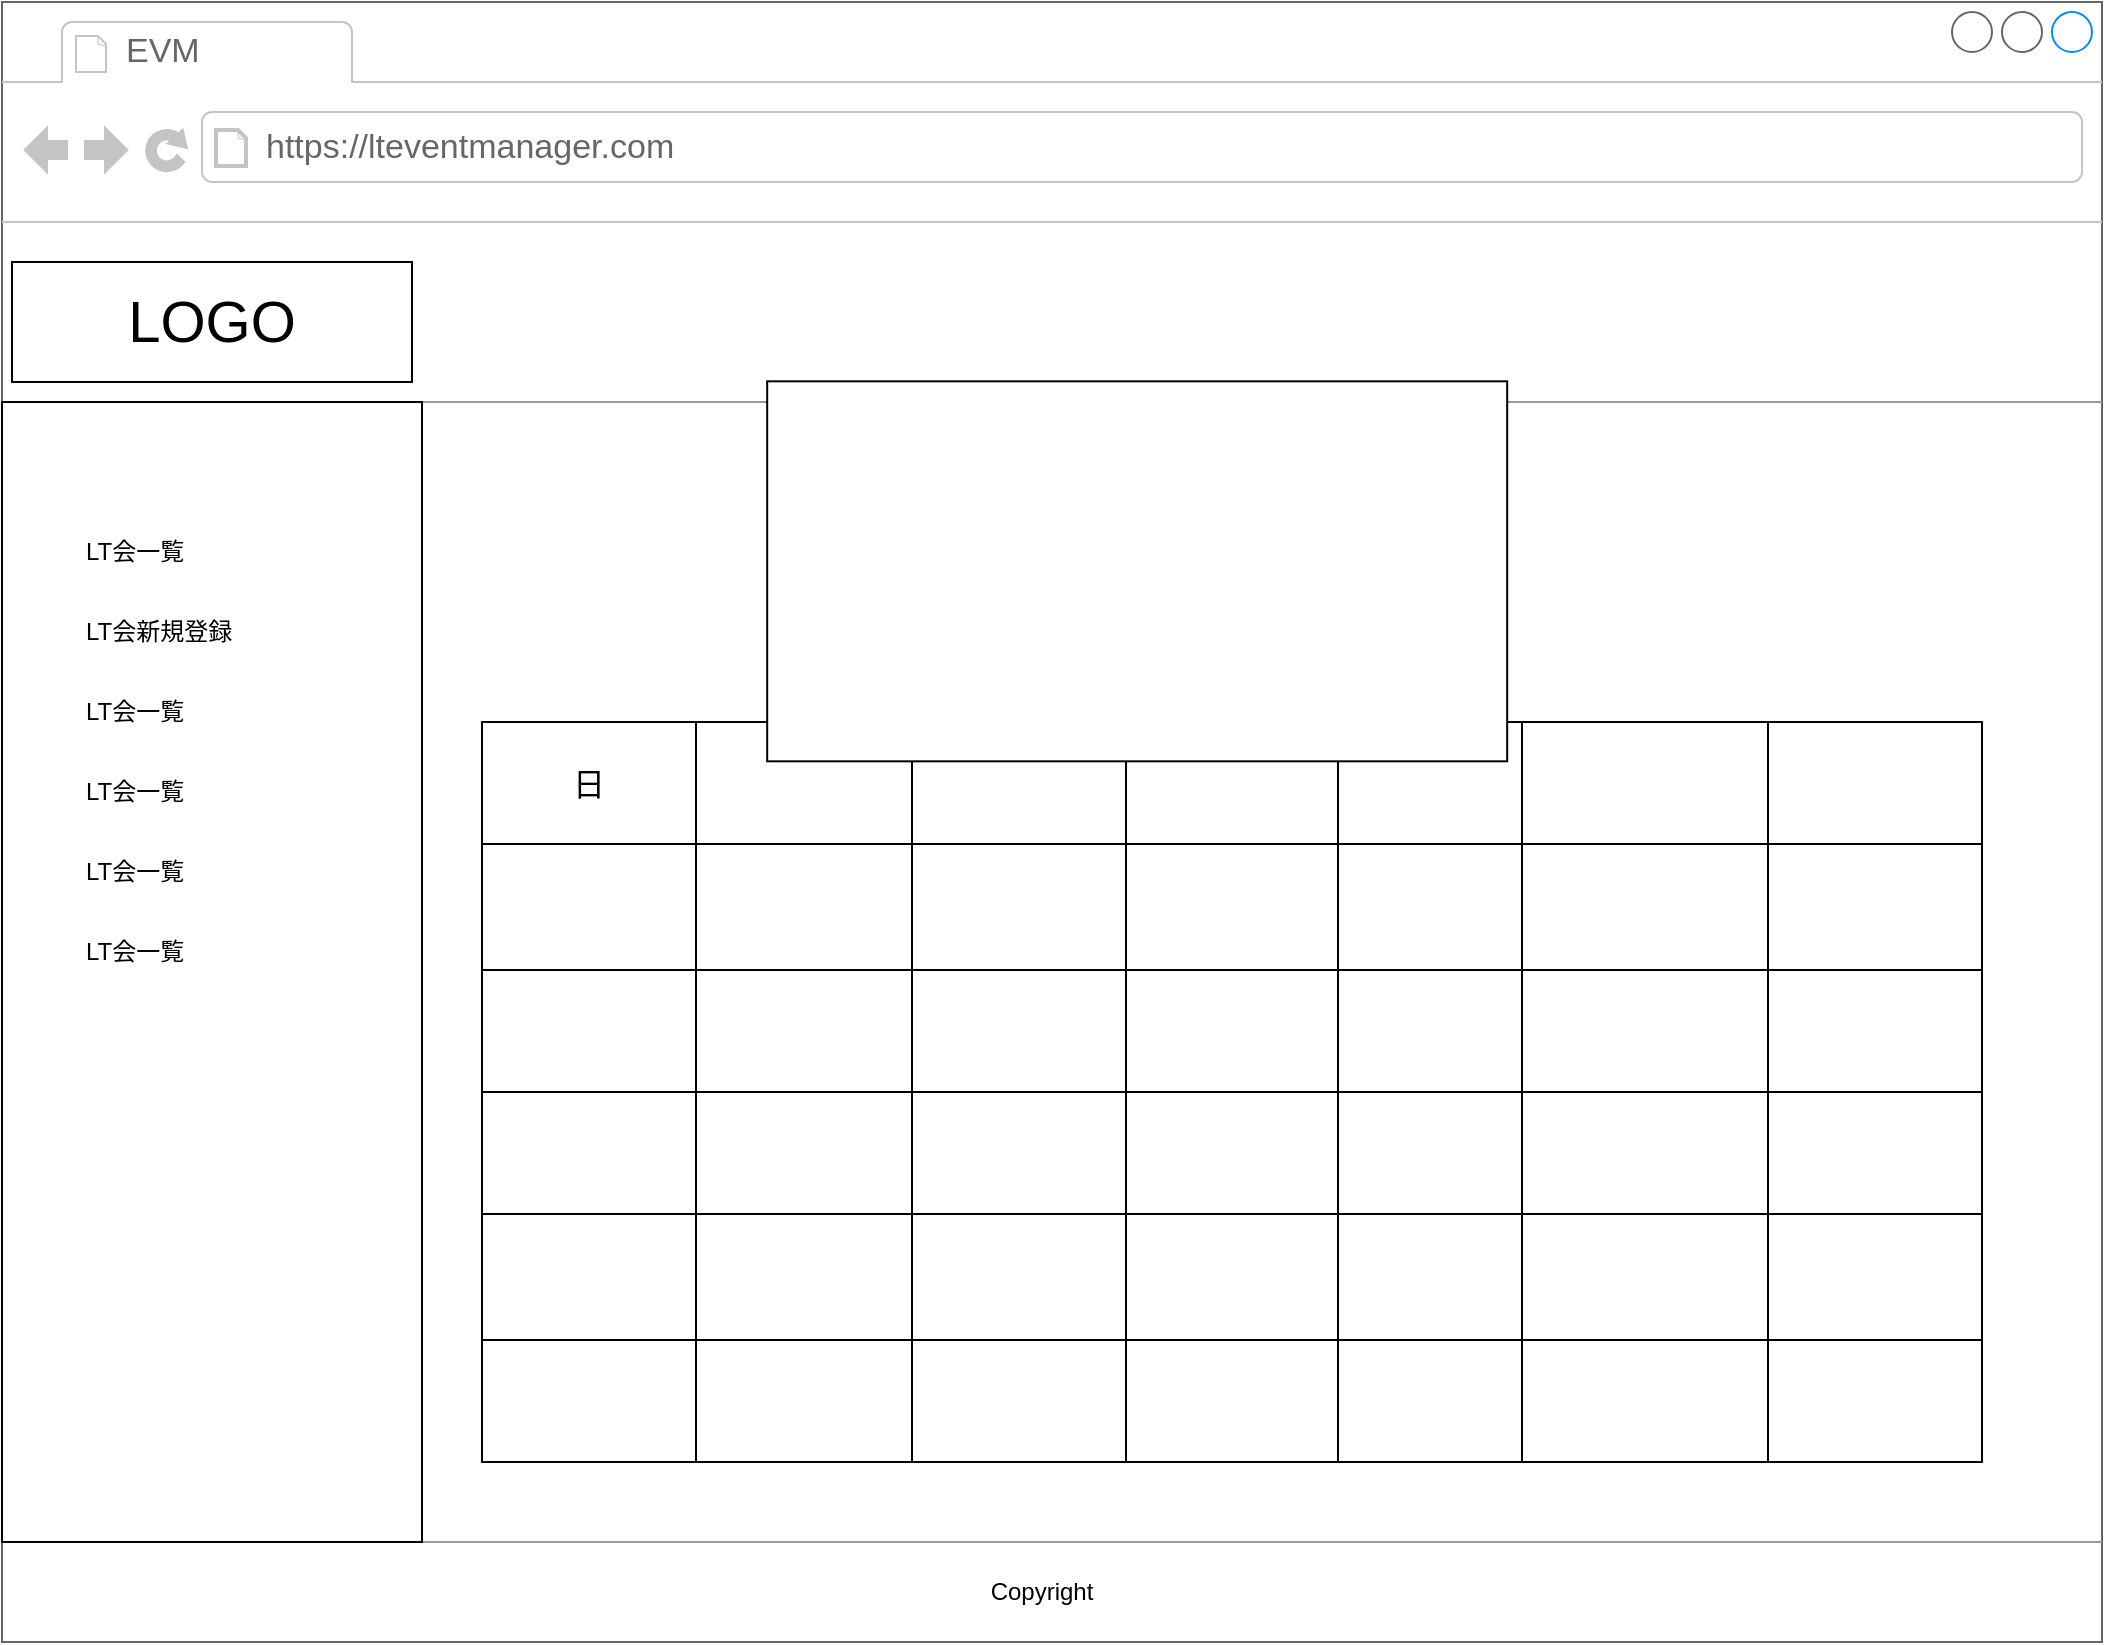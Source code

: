 <mxfile version="21.3.8" type="github">
  <diagram name="Page-1" id="2cc2dc42-3aac-f2a9-1cec-7a8b7cbee084">
    <mxGraphModel dx="1782" dy="1872" grid="1" gridSize="10" guides="1" tooltips="1" connect="1" arrows="1" fold="1" page="1" pageScale="1" pageWidth="1100" pageHeight="850" background="#ffffff" math="0" shadow="0">
      <root>
        <mxCell id="0" />
        <mxCell id="1" parent="0" />
        <mxCell id="7026571954dc6520-1" value="" style="strokeWidth=1;shadow=0;dashed=0;align=center;html=1;shape=mxgraph.mockup.containers.browserWindow;rSize=0;strokeColor=#666666;mainText=,;recursiveResize=0;rounded=0;labelBackgroundColor=none;fontFamily=Verdana;fontSize=12;container=0;" parent="1" vertex="1">
          <mxGeometry x="-150" y="-600" width="1050" height="820" as="geometry" />
        </mxCell>
        <mxCell id="hdS0WSCRbc31MkpZoAuO-2" value="" style="shape=table;startSize=0;container=1;collapsible=0;childLayout=tableLayout;fontSize=16;" vertex="1" parent="1">
          <mxGeometry x="90" y="-240" width="750" height="370" as="geometry" />
        </mxCell>
        <mxCell id="hdS0WSCRbc31MkpZoAuO-3" value="" style="shape=tableRow;horizontal=0;startSize=0;swimlaneHead=0;swimlaneBody=0;strokeColor=inherit;top=0;left=0;bottom=0;right=0;collapsible=0;dropTarget=0;fillColor=none;points=[[0,0.5],[1,0.5]];portConstraint=eastwest;fontSize=16;" vertex="1" parent="hdS0WSCRbc31MkpZoAuO-2">
          <mxGeometry width="750" height="61" as="geometry" />
        </mxCell>
        <mxCell id="hdS0WSCRbc31MkpZoAuO-4" value="日" style="shape=partialRectangle;html=1;whiteSpace=wrap;connectable=0;strokeColor=inherit;overflow=hidden;fillColor=none;top=0;left=0;bottom=0;right=0;pointerEvents=1;fontSize=16;" vertex="1" parent="hdS0WSCRbc31MkpZoAuO-3">
          <mxGeometry width="107" height="61" as="geometry">
            <mxRectangle width="107" height="61" as="alternateBounds" />
          </mxGeometry>
        </mxCell>
        <mxCell id="hdS0WSCRbc31MkpZoAuO-5" value="" style="shape=partialRectangle;html=1;whiteSpace=wrap;connectable=0;strokeColor=inherit;overflow=hidden;fillColor=none;top=0;left=0;bottom=0;right=0;pointerEvents=1;fontSize=16;" vertex="1" parent="hdS0WSCRbc31MkpZoAuO-3">
          <mxGeometry x="107" width="108" height="61" as="geometry">
            <mxRectangle width="108" height="61" as="alternateBounds" />
          </mxGeometry>
        </mxCell>
        <mxCell id="hdS0WSCRbc31MkpZoAuO-6" value="" style="shape=partialRectangle;html=1;whiteSpace=wrap;connectable=0;strokeColor=inherit;overflow=hidden;fillColor=none;top=0;left=0;bottom=0;right=0;pointerEvents=1;fontSize=16;" vertex="1" parent="hdS0WSCRbc31MkpZoAuO-3">
          <mxGeometry x="215" width="107" height="61" as="geometry">
            <mxRectangle width="107" height="61" as="alternateBounds" />
          </mxGeometry>
        </mxCell>
        <mxCell id="hdS0WSCRbc31MkpZoAuO-7" value="" style="shape=partialRectangle;html=1;whiteSpace=wrap;connectable=0;strokeColor=inherit;overflow=hidden;fillColor=none;top=0;left=0;bottom=0;right=0;pointerEvents=1;fontSize=16;" vertex="1" parent="hdS0WSCRbc31MkpZoAuO-3">
          <mxGeometry x="322" width="106" height="61" as="geometry">
            <mxRectangle width="106" height="61" as="alternateBounds" />
          </mxGeometry>
        </mxCell>
        <mxCell id="hdS0WSCRbc31MkpZoAuO-8" value="" style="shape=partialRectangle;html=1;whiteSpace=wrap;connectable=0;strokeColor=inherit;overflow=hidden;fillColor=none;top=0;left=0;bottom=0;right=0;pointerEvents=1;fontSize=16;" vertex="1" parent="hdS0WSCRbc31MkpZoAuO-3">
          <mxGeometry x="428" width="92" height="61" as="geometry">
            <mxRectangle width="92" height="61" as="alternateBounds" />
          </mxGeometry>
        </mxCell>
        <mxCell id="hdS0WSCRbc31MkpZoAuO-9" value="" style="shape=partialRectangle;html=1;whiteSpace=wrap;connectable=0;strokeColor=inherit;overflow=hidden;fillColor=none;top=0;left=0;bottom=0;right=0;pointerEvents=1;fontSize=16;" vertex="1" parent="hdS0WSCRbc31MkpZoAuO-3">
          <mxGeometry x="520" width="123" height="61" as="geometry">
            <mxRectangle width="123" height="61" as="alternateBounds" />
          </mxGeometry>
        </mxCell>
        <mxCell id="hdS0WSCRbc31MkpZoAuO-10" value="" style="shape=partialRectangle;html=1;whiteSpace=wrap;connectable=0;strokeColor=inherit;overflow=hidden;fillColor=none;top=0;left=0;bottom=0;right=0;pointerEvents=1;fontSize=16;" vertex="1" parent="hdS0WSCRbc31MkpZoAuO-3">
          <mxGeometry x="643" width="107" height="61" as="geometry">
            <mxRectangle width="107" height="61" as="alternateBounds" />
          </mxGeometry>
        </mxCell>
        <mxCell id="hdS0WSCRbc31MkpZoAuO-11" value="" style="shape=tableRow;horizontal=0;startSize=0;swimlaneHead=0;swimlaneBody=0;strokeColor=inherit;top=0;left=0;bottom=0;right=0;collapsible=0;dropTarget=0;fillColor=none;points=[[0,0.5],[1,0.5]];portConstraint=eastwest;fontSize=16;" vertex="1" parent="hdS0WSCRbc31MkpZoAuO-2">
          <mxGeometry y="61" width="750" height="63" as="geometry" />
        </mxCell>
        <mxCell id="hdS0WSCRbc31MkpZoAuO-12" value="" style="shape=partialRectangle;html=1;whiteSpace=wrap;connectable=0;strokeColor=inherit;overflow=hidden;fillColor=none;top=0;left=0;bottom=0;right=0;pointerEvents=1;fontSize=16;" vertex="1" parent="hdS0WSCRbc31MkpZoAuO-11">
          <mxGeometry width="107" height="63" as="geometry">
            <mxRectangle width="107" height="63" as="alternateBounds" />
          </mxGeometry>
        </mxCell>
        <mxCell id="hdS0WSCRbc31MkpZoAuO-13" value="" style="shape=partialRectangle;html=1;whiteSpace=wrap;connectable=0;strokeColor=inherit;overflow=hidden;fillColor=none;top=0;left=0;bottom=0;right=0;pointerEvents=1;fontSize=16;" vertex="1" parent="hdS0WSCRbc31MkpZoAuO-11">
          <mxGeometry x="107" width="108" height="63" as="geometry">
            <mxRectangle width="108" height="63" as="alternateBounds" />
          </mxGeometry>
        </mxCell>
        <mxCell id="hdS0WSCRbc31MkpZoAuO-14" value="" style="shape=partialRectangle;html=1;whiteSpace=wrap;connectable=0;strokeColor=inherit;overflow=hidden;fillColor=none;top=0;left=0;bottom=0;right=0;pointerEvents=1;fontSize=16;" vertex="1" parent="hdS0WSCRbc31MkpZoAuO-11">
          <mxGeometry x="215" width="107" height="63" as="geometry">
            <mxRectangle width="107" height="63" as="alternateBounds" />
          </mxGeometry>
        </mxCell>
        <mxCell id="hdS0WSCRbc31MkpZoAuO-15" value="" style="shape=partialRectangle;html=1;whiteSpace=wrap;connectable=0;strokeColor=inherit;overflow=hidden;fillColor=none;top=0;left=0;bottom=0;right=0;pointerEvents=1;fontSize=16;" vertex="1" parent="hdS0WSCRbc31MkpZoAuO-11">
          <mxGeometry x="322" width="106" height="63" as="geometry">
            <mxRectangle width="106" height="63" as="alternateBounds" />
          </mxGeometry>
        </mxCell>
        <mxCell id="hdS0WSCRbc31MkpZoAuO-16" value="" style="shape=partialRectangle;html=1;whiteSpace=wrap;connectable=0;strokeColor=inherit;overflow=hidden;fillColor=none;top=0;left=0;bottom=0;right=0;pointerEvents=1;fontSize=16;" vertex="1" parent="hdS0WSCRbc31MkpZoAuO-11">
          <mxGeometry x="428" width="92" height="63" as="geometry">
            <mxRectangle width="92" height="63" as="alternateBounds" />
          </mxGeometry>
        </mxCell>
        <mxCell id="hdS0WSCRbc31MkpZoAuO-17" value="" style="shape=partialRectangle;html=1;whiteSpace=wrap;connectable=0;strokeColor=inherit;overflow=hidden;fillColor=none;top=0;left=0;bottom=0;right=0;pointerEvents=1;fontSize=16;" vertex="1" parent="hdS0WSCRbc31MkpZoAuO-11">
          <mxGeometry x="520" width="123" height="63" as="geometry">
            <mxRectangle width="123" height="63" as="alternateBounds" />
          </mxGeometry>
        </mxCell>
        <mxCell id="hdS0WSCRbc31MkpZoAuO-18" value="" style="shape=partialRectangle;html=1;whiteSpace=wrap;connectable=0;strokeColor=inherit;overflow=hidden;fillColor=none;top=0;left=0;bottom=0;right=0;pointerEvents=1;fontSize=16;" vertex="1" parent="hdS0WSCRbc31MkpZoAuO-11">
          <mxGeometry x="643" width="107" height="63" as="geometry">
            <mxRectangle width="107" height="63" as="alternateBounds" />
          </mxGeometry>
        </mxCell>
        <mxCell id="hdS0WSCRbc31MkpZoAuO-19" value="" style="shape=tableRow;horizontal=0;startSize=0;swimlaneHead=0;swimlaneBody=0;strokeColor=inherit;top=0;left=0;bottom=0;right=0;collapsible=0;dropTarget=0;fillColor=none;points=[[0,0.5],[1,0.5]];portConstraint=eastwest;fontSize=16;" vertex="1" parent="hdS0WSCRbc31MkpZoAuO-2">
          <mxGeometry y="124" width="750" height="61" as="geometry" />
        </mxCell>
        <mxCell id="hdS0WSCRbc31MkpZoAuO-20" value="" style="shape=partialRectangle;html=1;whiteSpace=wrap;connectable=0;strokeColor=inherit;overflow=hidden;fillColor=none;top=0;left=0;bottom=0;right=0;pointerEvents=1;fontSize=16;" vertex="1" parent="hdS0WSCRbc31MkpZoAuO-19">
          <mxGeometry width="107" height="61" as="geometry">
            <mxRectangle width="107" height="61" as="alternateBounds" />
          </mxGeometry>
        </mxCell>
        <mxCell id="hdS0WSCRbc31MkpZoAuO-21" value="" style="shape=partialRectangle;html=1;whiteSpace=wrap;connectable=0;strokeColor=inherit;overflow=hidden;fillColor=none;top=0;left=0;bottom=0;right=0;pointerEvents=1;fontSize=16;" vertex="1" parent="hdS0WSCRbc31MkpZoAuO-19">
          <mxGeometry x="107" width="108" height="61" as="geometry">
            <mxRectangle width="108" height="61" as="alternateBounds" />
          </mxGeometry>
        </mxCell>
        <mxCell id="hdS0WSCRbc31MkpZoAuO-22" value="" style="shape=partialRectangle;html=1;whiteSpace=wrap;connectable=0;strokeColor=inherit;overflow=hidden;fillColor=none;top=0;left=0;bottom=0;right=0;pointerEvents=1;fontSize=16;" vertex="1" parent="hdS0WSCRbc31MkpZoAuO-19">
          <mxGeometry x="215" width="107" height="61" as="geometry">
            <mxRectangle width="107" height="61" as="alternateBounds" />
          </mxGeometry>
        </mxCell>
        <mxCell id="hdS0WSCRbc31MkpZoAuO-23" value="" style="shape=partialRectangle;html=1;whiteSpace=wrap;connectable=0;strokeColor=inherit;overflow=hidden;fillColor=none;top=0;left=0;bottom=0;right=0;pointerEvents=1;fontSize=16;" vertex="1" parent="hdS0WSCRbc31MkpZoAuO-19">
          <mxGeometry x="322" width="106" height="61" as="geometry">
            <mxRectangle width="106" height="61" as="alternateBounds" />
          </mxGeometry>
        </mxCell>
        <mxCell id="hdS0WSCRbc31MkpZoAuO-24" value="" style="shape=partialRectangle;html=1;whiteSpace=wrap;connectable=0;strokeColor=inherit;overflow=hidden;fillColor=none;top=0;left=0;bottom=0;right=0;pointerEvents=1;fontSize=16;" vertex="1" parent="hdS0WSCRbc31MkpZoAuO-19">
          <mxGeometry x="428" width="92" height="61" as="geometry">
            <mxRectangle width="92" height="61" as="alternateBounds" />
          </mxGeometry>
        </mxCell>
        <mxCell id="hdS0WSCRbc31MkpZoAuO-25" value="" style="shape=partialRectangle;html=1;whiteSpace=wrap;connectable=0;strokeColor=inherit;overflow=hidden;fillColor=none;top=0;left=0;bottom=0;right=0;pointerEvents=1;fontSize=16;" vertex="1" parent="hdS0WSCRbc31MkpZoAuO-19">
          <mxGeometry x="520" width="123" height="61" as="geometry">
            <mxRectangle width="123" height="61" as="alternateBounds" />
          </mxGeometry>
        </mxCell>
        <mxCell id="hdS0WSCRbc31MkpZoAuO-26" value="" style="shape=partialRectangle;html=1;whiteSpace=wrap;connectable=0;strokeColor=inherit;overflow=hidden;fillColor=none;top=0;left=0;bottom=0;right=0;pointerEvents=1;fontSize=16;" vertex="1" parent="hdS0WSCRbc31MkpZoAuO-19">
          <mxGeometry x="643" width="107" height="61" as="geometry">
            <mxRectangle width="107" height="61" as="alternateBounds" />
          </mxGeometry>
        </mxCell>
        <mxCell id="hdS0WSCRbc31MkpZoAuO-27" value="" style="shape=tableRow;horizontal=0;startSize=0;swimlaneHead=0;swimlaneBody=0;strokeColor=inherit;top=0;left=0;bottom=0;right=0;collapsible=0;dropTarget=0;fillColor=none;points=[[0,0.5],[1,0.5]];portConstraint=eastwest;fontSize=16;" vertex="1" parent="hdS0WSCRbc31MkpZoAuO-2">
          <mxGeometry y="185" width="750" height="61" as="geometry" />
        </mxCell>
        <mxCell id="hdS0WSCRbc31MkpZoAuO-28" value="" style="shape=partialRectangle;html=1;whiteSpace=wrap;connectable=0;strokeColor=inherit;overflow=hidden;fillColor=none;top=0;left=0;bottom=0;right=0;pointerEvents=1;fontSize=16;" vertex="1" parent="hdS0WSCRbc31MkpZoAuO-27">
          <mxGeometry width="107" height="61" as="geometry">
            <mxRectangle width="107" height="61" as="alternateBounds" />
          </mxGeometry>
        </mxCell>
        <mxCell id="hdS0WSCRbc31MkpZoAuO-29" value="" style="shape=partialRectangle;html=1;whiteSpace=wrap;connectable=0;strokeColor=inherit;overflow=hidden;fillColor=none;top=0;left=0;bottom=0;right=0;pointerEvents=1;fontSize=16;" vertex="1" parent="hdS0WSCRbc31MkpZoAuO-27">
          <mxGeometry x="107" width="108" height="61" as="geometry">
            <mxRectangle width="108" height="61" as="alternateBounds" />
          </mxGeometry>
        </mxCell>
        <mxCell id="hdS0WSCRbc31MkpZoAuO-30" value="" style="shape=partialRectangle;html=1;whiteSpace=wrap;connectable=0;strokeColor=inherit;overflow=hidden;fillColor=none;top=0;left=0;bottom=0;right=0;pointerEvents=1;fontSize=16;" vertex="1" parent="hdS0WSCRbc31MkpZoAuO-27">
          <mxGeometry x="215" width="107" height="61" as="geometry">
            <mxRectangle width="107" height="61" as="alternateBounds" />
          </mxGeometry>
        </mxCell>
        <mxCell id="hdS0WSCRbc31MkpZoAuO-31" value="" style="shape=partialRectangle;html=1;whiteSpace=wrap;connectable=0;strokeColor=inherit;overflow=hidden;fillColor=none;top=0;left=0;bottom=0;right=0;pointerEvents=1;fontSize=16;" vertex="1" parent="hdS0WSCRbc31MkpZoAuO-27">
          <mxGeometry x="322" width="106" height="61" as="geometry">
            <mxRectangle width="106" height="61" as="alternateBounds" />
          </mxGeometry>
        </mxCell>
        <mxCell id="hdS0WSCRbc31MkpZoAuO-32" value="" style="shape=partialRectangle;html=1;whiteSpace=wrap;connectable=0;strokeColor=inherit;overflow=hidden;fillColor=none;top=0;left=0;bottom=0;right=0;pointerEvents=1;fontSize=16;" vertex="1" parent="hdS0WSCRbc31MkpZoAuO-27">
          <mxGeometry x="428" width="92" height="61" as="geometry">
            <mxRectangle width="92" height="61" as="alternateBounds" />
          </mxGeometry>
        </mxCell>
        <mxCell id="hdS0WSCRbc31MkpZoAuO-33" value="" style="shape=partialRectangle;html=1;whiteSpace=wrap;connectable=0;strokeColor=inherit;overflow=hidden;fillColor=none;top=0;left=0;bottom=0;right=0;pointerEvents=1;fontSize=16;" vertex="1" parent="hdS0WSCRbc31MkpZoAuO-27">
          <mxGeometry x="520" width="123" height="61" as="geometry">
            <mxRectangle width="123" height="61" as="alternateBounds" />
          </mxGeometry>
        </mxCell>
        <mxCell id="hdS0WSCRbc31MkpZoAuO-34" value="" style="shape=partialRectangle;html=1;whiteSpace=wrap;connectable=0;strokeColor=inherit;overflow=hidden;fillColor=none;top=0;left=0;bottom=0;right=0;pointerEvents=1;fontSize=16;" vertex="1" parent="hdS0WSCRbc31MkpZoAuO-27">
          <mxGeometry x="643" width="107" height="61" as="geometry">
            <mxRectangle width="107" height="61" as="alternateBounds" />
          </mxGeometry>
        </mxCell>
        <mxCell id="hdS0WSCRbc31MkpZoAuO-35" value="" style="shape=tableRow;horizontal=0;startSize=0;swimlaneHead=0;swimlaneBody=0;strokeColor=inherit;top=0;left=0;bottom=0;right=0;collapsible=0;dropTarget=0;fillColor=none;points=[[0,0.5],[1,0.5]];portConstraint=eastwest;fontSize=16;" vertex="1" parent="hdS0WSCRbc31MkpZoAuO-2">
          <mxGeometry y="246" width="750" height="63" as="geometry" />
        </mxCell>
        <mxCell id="hdS0WSCRbc31MkpZoAuO-36" value="" style="shape=partialRectangle;html=1;whiteSpace=wrap;connectable=0;strokeColor=inherit;overflow=hidden;fillColor=none;top=0;left=0;bottom=0;right=0;pointerEvents=1;fontSize=16;" vertex="1" parent="hdS0WSCRbc31MkpZoAuO-35">
          <mxGeometry width="107" height="63" as="geometry">
            <mxRectangle width="107" height="63" as="alternateBounds" />
          </mxGeometry>
        </mxCell>
        <mxCell id="hdS0WSCRbc31MkpZoAuO-37" value="" style="shape=partialRectangle;html=1;whiteSpace=wrap;connectable=0;strokeColor=inherit;overflow=hidden;fillColor=none;top=0;left=0;bottom=0;right=0;pointerEvents=1;fontSize=16;" vertex="1" parent="hdS0WSCRbc31MkpZoAuO-35">
          <mxGeometry x="107" width="108" height="63" as="geometry">
            <mxRectangle width="108" height="63" as="alternateBounds" />
          </mxGeometry>
        </mxCell>
        <mxCell id="hdS0WSCRbc31MkpZoAuO-38" value="" style="shape=partialRectangle;html=1;whiteSpace=wrap;connectable=0;strokeColor=inherit;overflow=hidden;fillColor=none;top=0;left=0;bottom=0;right=0;pointerEvents=1;fontSize=16;" vertex="1" parent="hdS0WSCRbc31MkpZoAuO-35">
          <mxGeometry x="215" width="107" height="63" as="geometry">
            <mxRectangle width="107" height="63" as="alternateBounds" />
          </mxGeometry>
        </mxCell>
        <mxCell id="hdS0WSCRbc31MkpZoAuO-39" value="" style="shape=partialRectangle;html=1;whiteSpace=wrap;connectable=0;strokeColor=inherit;overflow=hidden;fillColor=none;top=0;left=0;bottom=0;right=0;pointerEvents=1;fontSize=16;" vertex="1" parent="hdS0WSCRbc31MkpZoAuO-35">
          <mxGeometry x="322" width="106" height="63" as="geometry">
            <mxRectangle width="106" height="63" as="alternateBounds" />
          </mxGeometry>
        </mxCell>
        <mxCell id="hdS0WSCRbc31MkpZoAuO-40" value="" style="shape=partialRectangle;html=1;whiteSpace=wrap;connectable=0;strokeColor=inherit;overflow=hidden;fillColor=none;top=0;left=0;bottom=0;right=0;pointerEvents=1;fontSize=16;" vertex="1" parent="hdS0WSCRbc31MkpZoAuO-35">
          <mxGeometry x="428" width="92" height="63" as="geometry">
            <mxRectangle width="92" height="63" as="alternateBounds" />
          </mxGeometry>
        </mxCell>
        <mxCell id="hdS0WSCRbc31MkpZoAuO-41" value="" style="shape=partialRectangle;html=1;whiteSpace=wrap;connectable=0;strokeColor=inherit;overflow=hidden;fillColor=none;top=0;left=0;bottom=0;right=0;pointerEvents=1;fontSize=16;" vertex="1" parent="hdS0WSCRbc31MkpZoAuO-35">
          <mxGeometry x="520" width="123" height="63" as="geometry">
            <mxRectangle width="123" height="63" as="alternateBounds" />
          </mxGeometry>
        </mxCell>
        <mxCell id="hdS0WSCRbc31MkpZoAuO-42" value="" style="shape=partialRectangle;html=1;whiteSpace=wrap;connectable=0;strokeColor=inherit;overflow=hidden;fillColor=none;top=0;left=0;bottom=0;right=0;pointerEvents=1;fontSize=16;" vertex="1" parent="hdS0WSCRbc31MkpZoAuO-35">
          <mxGeometry x="643" width="107" height="63" as="geometry">
            <mxRectangle width="107" height="63" as="alternateBounds" />
          </mxGeometry>
        </mxCell>
        <mxCell id="hdS0WSCRbc31MkpZoAuO-43" value="" style="shape=tableRow;horizontal=0;startSize=0;swimlaneHead=0;swimlaneBody=0;strokeColor=inherit;top=0;left=0;bottom=0;right=0;collapsible=0;dropTarget=0;fillColor=none;points=[[0,0.5],[1,0.5]];portConstraint=eastwest;fontSize=16;" vertex="1" parent="hdS0WSCRbc31MkpZoAuO-2">
          <mxGeometry y="309" width="750" height="61" as="geometry" />
        </mxCell>
        <mxCell id="hdS0WSCRbc31MkpZoAuO-44" value="" style="shape=partialRectangle;html=1;whiteSpace=wrap;connectable=0;strokeColor=inherit;overflow=hidden;fillColor=none;top=0;left=0;bottom=0;right=0;pointerEvents=1;fontSize=16;" vertex="1" parent="hdS0WSCRbc31MkpZoAuO-43">
          <mxGeometry width="107" height="61" as="geometry">
            <mxRectangle width="107" height="61" as="alternateBounds" />
          </mxGeometry>
        </mxCell>
        <mxCell id="hdS0WSCRbc31MkpZoAuO-45" value="" style="shape=partialRectangle;html=1;whiteSpace=wrap;connectable=0;strokeColor=inherit;overflow=hidden;fillColor=none;top=0;left=0;bottom=0;right=0;pointerEvents=1;fontSize=16;" vertex="1" parent="hdS0WSCRbc31MkpZoAuO-43">
          <mxGeometry x="107" width="108" height="61" as="geometry">
            <mxRectangle width="108" height="61" as="alternateBounds" />
          </mxGeometry>
        </mxCell>
        <mxCell id="hdS0WSCRbc31MkpZoAuO-46" value="" style="shape=partialRectangle;html=1;whiteSpace=wrap;connectable=0;strokeColor=inherit;overflow=hidden;fillColor=none;top=0;left=0;bottom=0;right=0;pointerEvents=1;fontSize=16;" vertex="1" parent="hdS0WSCRbc31MkpZoAuO-43">
          <mxGeometry x="215" width="107" height="61" as="geometry">
            <mxRectangle width="107" height="61" as="alternateBounds" />
          </mxGeometry>
        </mxCell>
        <mxCell id="hdS0WSCRbc31MkpZoAuO-47" value="" style="shape=partialRectangle;html=1;whiteSpace=wrap;connectable=0;strokeColor=inherit;overflow=hidden;fillColor=none;top=0;left=0;bottom=0;right=0;pointerEvents=1;fontSize=16;" vertex="1" parent="hdS0WSCRbc31MkpZoAuO-43">
          <mxGeometry x="322" width="106" height="61" as="geometry">
            <mxRectangle width="106" height="61" as="alternateBounds" />
          </mxGeometry>
        </mxCell>
        <mxCell id="hdS0WSCRbc31MkpZoAuO-48" value="" style="shape=partialRectangle;html=1;whiteSpace=wrap;connectable=0;strokeColor=inherit;overflow=hidden;fillColor=none;top=0;left=0;bottom=0;right=0;pointerEvents=1;fontSize=16;" vertex="1" parent="hdS0WSCRbc31MkpZoAuO-43">
          <mxGeometry x="428" width="92" height="61" as="geometry">
            <mxRectangle width="92" height="61" as="alternateBounds" />
          </mxGeometry>
        </mxCell>
        <mxCell id="hdS0WSCRbc31MkpZoAuO-49" value="" style="shape=partialRectangle;html=1;whiteSpace=wrap;connectable=0;strokeColor=inherit;overflow=hidden;fillColor=none;top=0;left=0;bottom=0;right=0;pointerEvents=1;fontSize=16;" vertex="1" parent="hdS0WSCRbc31MkpZoAuO-43">
          <mxGeometry x="520" width="123" height="61" as="geometry">
            <mxRectangle width="123" height="61" as="alternateBounds" />
          </mxGeometry>
        </mxCell>
        <mxCell id="hdS0WSCRbc31MkpZoAuO-50" value="" style="shape=partialRectangle;html=1;whiteSpace=wrap;connectable=0;strokeColor=inherit;overflow=hidden;fillColor=none;top=0;left=0;bottom=0;right=0;pointerEvents=1;fontSize=16;" vertex="1" parent="hdS0WSCRbc31MkpZoAuO-43">
          <mxGeometry x="643" width="107" height="61" as="geometry">
            <mxRectangle width="107" height="61" as="alternateBounds" />
          </mxGeometry>
        </mxCell>
        <mxCell id="7026571954dc6520-2" value="EVM" style="strokeWidth=1;shadow=0;dashed=0;align=center;html=1;shape=mxgraph.mockup.containers.anchor;fontSize=17;fontColor=#666666;align=left;" parent="1" vertex="1">
          <mxGeometry x="-90" y="-588" width="110" height="26" as="geometry" />
        </mxCell>
        <mxCell id="7026571954dc6520-3" value="https://lteventmanager.com" style="strokeWidth=1;shadow=0;dashed=0;align=center;html=1;shape=mxgraph.mockup.containers.anchor;rSize=0;fontSize=17;fontColor=#666666;align=left;" parent="1" vertex="1">
          <mxGeometry x="-20" y="-540" width="250" height="26" as="geometry" />
        </mxCell>
        <mxCell id="7026571954dc6520-15" value="" style="verticalLabelPosition=bottom;shadow=0;dashed=0;align=center;html=1;verticalAlign=top;strokeWidth=1;shape=mxgraph.mockup.markup.line;strokeColor=#999999;rounded=0;labelBackgroundColor=none;fillColor=#ffffff;fontFamily=Verdana;fontSize=12;fontColor=#000000;" parent="1" vertex="1">
          <mxGeometry x="-150" y="-410" width="1050" height="20" as="geometry" />
        </mxCell>
        <mxCell id="7026571954dc6520-21" value="" style="verticalLabelPosition=bottom;shadow=0;dashed=0;align=center;html=1;verticalAlign=top;strokeWidth=1;shape=mxgraph.mockup.markup.line;strokeColor=#999999;rounded=0;labelBackgroundColor=none;fillColor=#ffffff;fontFamily=Verdana;fontSize=12;fontColor=#000000;" parent="1" vertex="1">
          <mxGeometry x="-150" y="160" width="1050" height="20" as="geometry" />
        </mxCell>
        <mxCell id="4UpdKurhmaTeGfp56cuJ-3" value="LOGO" style="rounded=0;whiteSpace=wrap;html=1;fontSize=29;" parent="1" vertex="1">
          <mxGeometry x="-145" y="-470" width="200" height="60" as="geometry" />
        </mxCell>
        <mxCell id="4UpdKurhmaTeGfp56cuJ-4" value="Copyright" style="text;html=1;strokeColor=none;fillColor=none;align=center;verticalAlign=middle;whiteSpace=wrap;rounded=0;" parent="1" vertex="1">
          <mxGeometry x="340" y="180" width="60" height="30" as="geometry" />
        </mxCell>
        <mxCell id="4UpdKurhmaTeGfp56cuJ-5" value="" style="rounded=0;whiteSpace=wrap;html=1;" parent="1" vertex="1">
          <mxGeometry x="-150" y="-400" width="210" height="570" as="geometry" />
        </mxCell>
        <mxCell id="4UpdKurhmaTeGfp56cuJ-6" value="LT会一覧" style="text;html=1;strokeColor=none;fillColor=none;align=left;verticalAlign=middle;whiteSpace=wrap;rounded=0;" parent="1" vertex="1">
          <mxGeometry x="-110" y="-340" width="130" height="30" as="geometry" />
        </mxCell>
        <mxCell id="4UpdKurhmaTeGfp56cuJ-7" value="LT会新規登録" style="text;html=1;strokeColor=none;fillColor=none;align=left;verticalAlign=middle;whiteSpace=wrap;rounded=0;" parent="1" vertex="1">
          <mxGeometry x="-110" y="-300" width="130" height="30" as="geometry" />
        </mxCell>
        <mxCell id="4UpdKurhmaTeGfp56cuJ-8" value="LT会一覧" style="text;html=1;strokeColor=none;fillColor=none;align=left;verticalAlign=middle;whiteSpace=wrap;rounded=0;" parent="1" vertex="1">
          <mxGeometry x="-110" y="-260" width="130" height="30" as="geometry" />
        </mxCell>
        <mxCell id="4UpdKurhmaTeGfp56cuJ-9" value="LT会一覧" style="text;html=1;strokeColor=none;fillColor=none;align=left;verticalAlign=middle;whiteSpace=wrap;rounded=0;" parent="1" vertex="1">
          <mxGeometry x="-110" y="-220" width="130" height="30" as="geometry" />
        </mxCell>
        <mxCell id="4UpdKurhmaTeGfp56cuJ-10" value="LT会一覧" style="text;html=1;strokeColor=none;fillColor=none;align=left;verticalAlign=middle;whiteSpace=wrap;rounded=0;" parent="1" vertex="1">
          <mxGeometry x="-110" y="-180" width="130" height="30" as="geometry" />
        </mxCell>
        <mxCell id="4UpdKurhmaTeGfp56cuJ-11" value="LT会一覧" style="text;html=1;strokeColor=none;fillColor=none;align=left;verticalAlign=middle;whiteSpace=wrap;rounded=0;" parent="1" vertex="1">
          <mxGeometry x="-110" y="-140" width="130" height="30" as="geometry" />
        </mxCell>
        <mxCell id="hdS0WSCRbc31MkpZoAuO-51" value="" style="whiteSpace=wrap;html=1;fontSize=16;rotation=0;" vertex="1" parent="1">
          <mxGeometry x="232.59" y="-410.34" width="370" height="190" as="geometry" />
        </mxCell>
      </root>
    </mxGraphModel>
  </diagram>
</mxfile>
